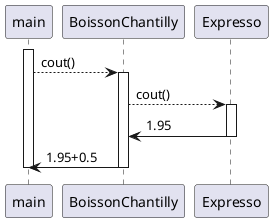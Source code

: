 @startuml
participant "main" as m
participant "BoissonChantilly" as b
participant "Expresso" as b1


activate m

m-->b : cout()
activate b

b --> b1 : cout()
activate b1
b1 -> b : 1.95
deactivate b1
b -> m : 1.95+0.5
deactivate b
deactivate m

@enduml